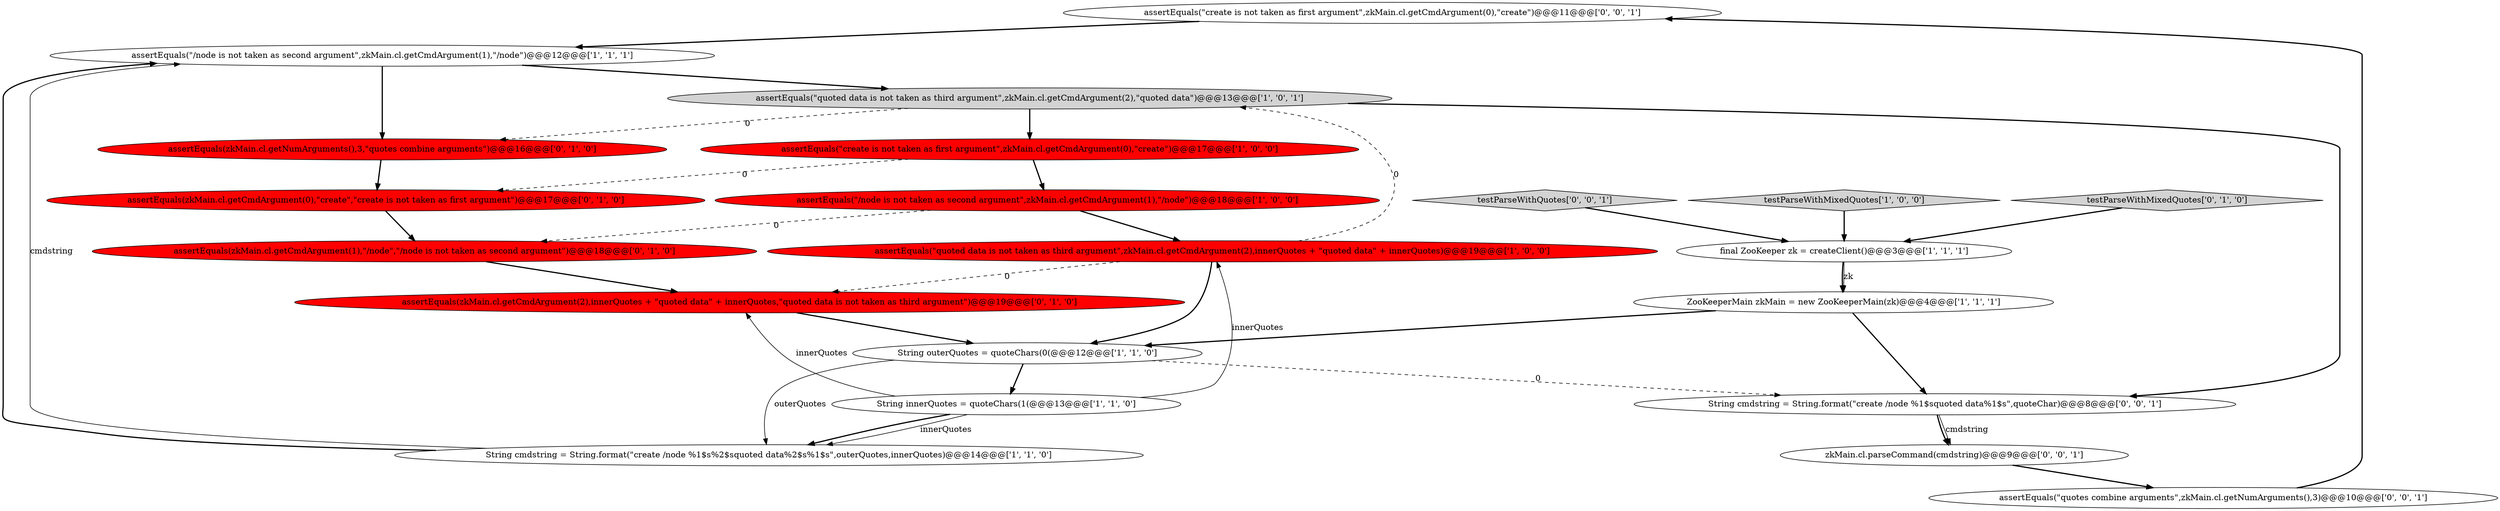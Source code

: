 digraph {
20 [style = filled, label = "assertEquals(\"create is not taken as first argument\",zkMain.cl.getCmdArgument(0),\"create\")@@@11@@@['0', '0', '1']", fillcolor = white, shape = ellipse image = "AAA0AAABBB3BBB"];
3 [style = filled, label = "assertEquals(\"/node is not taken as second argument\",zkMain.cl.getCmdArgument(1),\"/node\")@@@18@@@['1', '0', '0']", fillcolor = red, shape = ellipse image = "AAA1AAABBB1BBB"];
9 [style = filled, label = "final ZooKeeper zk = createClient()@@@3@@@['1', '1', '1']", fillcolor = white, shape = ellipse image = "AAA0AAABBB1BBB"];
6 [style = filled, label = "assertEquals(\"quoted data is not taken as third argument\",zkMain.cl.getCmdArgument(2),innerQuotes + \"quoted data\" + innerQuotes)@@@19@@@['1', '0', '0']", fillcolor = red, shape = ellipse image = "AAA1AAABBB1BBB"];
4 [style = filled, label = "String cmdstring = String.format(\"create /node %1$s%2$squoted data%2$s%1$s\",outerQuotes,innerQuotes)@@@14@@@['1', '1', '0']", fillcolor = white, shape = ellipse image = "AAA0AAABBB1BBB"];
1 [style = filled, label = "assertEquals(\"create is not taken as first argument\",zkMain.cl.getCmdArgument(0),\"create\")@@@17@@@['1', '0', '0']", fillcolor = red, shape = ellipse image = "AAA1AAABBB1BBB"];
14 [style = filled, label = "assertEquals(zkMain.cl.getCmdArgument(2),innerQuotes + \"quoted data\" + innerQuotes,\"quoted data is not taken as third argument\")@@@19@@@['0', '1', '0']", fillcolor = red, shape = ellipse image = "AAA1AAABBB2BBB"];
16 [style = filled, label = "assertEquals(\"quotes combine arguments\",zkMain.cl.getNumArguments(),3)@@@10@@@['0', '0', '1']", fillcolor = white, shape = ellipse image = "AAA0AAABBB3BBB"];
8 [style = filled, label = "assertEquals(\"/node is not taken as second argument\",zkMain.cl.getCmdArgument(1),\"/node\")@@@12@@@['1', '1', '1']", fillcolor = white, shape = ellipse image = "AAA0AAABBB1BBB"];
15 [style = filled, label = "testParseWithMixedQuotes['0', '1', '0']", fillcolor = lightgray, shape = diamond image = "AAA0AAABBB2BBB"];
17 [style = filled, label = "testParseWithQuotes['0', '0', '1']", fillcolor = lightgray, shape = diamond image = "AAA0AAABBB3BBB"];
12 [style = filled, label = "assertEquals(zkMain.cl.getCmdArgument(0),\"create\",\"create is not taken as first argument\")@@@17@@@['0', '1', '0']", fillcolor = red, shape = ellipse image = "AAA1AAABBB2BBB"];
2 [style = filled, label = "String outerQuotes = quoteChars(0(@@@12@@@['1', '1', '0']", fillcolor = white, shape = ellipse image = "AAA0AAABBB1BBB"];
7 [style = filled, label = "String innerQuotes = quoteChars(1(@@@13@@@['1', '1', '0']", fillcolor = white, shape = ellipse image = "AAA0AAABBB1BBB"];
18 [style = filled, label = "zkMain.cl.parseCommand(cmdstring)@@@9@@@['0', '0', '1']", fillcolor = white, shape = ellipse image = "AAA0AAABBB3BBB"];
10 [style = filled, label = "ZooKeeperMain zkMain = new ZooKeeperMain(zk)@@@4@@@['1', '1', '1']", fillcolor = white, shape = ellipse image = "AAA0AAABBB1BBB"];
13 [style = filled, label = "assertEquals(zkMain.cl.getCmdArgument(1),\"/node\",\"/node is not taken as second argument\")@@@18@@@['0', '1', '0']", fillcolor = red, shape = ellipse image = "AAA1AAABBB2BBB"];
5 [style = filled, label = "assertEquals(\"quoted data is not taken as third argument\",zkMain.cl.getCmdArgument(2),\"quoted data\")@@@13@@@['1', '0', '1']", fillcolor = lightgray, shape = ellipse image = "AAA0AAABBB1BBB"];
11 [style = filled, label = "assertEquals(zkMain.cl.getNumArguments(),3,\"quotes combine arguments\")@@@16@@@['0', '1', '0']", fillcolor = red, shape = ellipse image = "AAA1AAABBB2BBB"];
19 [style = filled, label = "String cmdstring = String.format(\"create /node %1$squoted data%1$s\",quoteChar)@@@8@@@['0', '0', '1']", fillcolor = white, shape = ellipse image = "AAA0AAABBB3BBB"];
0 [style = filled, label = "testParseWithMixedQuotes['1', '0', '0']", fillcolor = lightgray, shape = diamond image = "AAA0AAABBB1BBB"];
0->9 [style = bold, label=""];
19->18 [style = bold, label=""];
7->6 [style = solid, label="innerQuotes"];
2->19 [style = dashed, label="0"];
10->19 [style = bold, label=""];
17->9 [style = bold, label=""];
9->10 [style = solid, label="zk"];
1->3 [style = bold, label=""];
19->18 [style = solid, label="cmdstring"];
3->6 [style = bold, label=""];
11->12 [style = bold, label=""];
7->4 [style = bold, label=""];
9->10 [style = bold, label=""];
6->14 [style = dashed, label="0"];
7->4 [style = solid, label="innerQuotes"];
3->13 [style = dashed, label="0"];
4->8 [style = solid, label="cmdstring"];
6->2 [style = bold, label=""];
5->19 [style = bold, label=""];
12->13 [style = bold, label=""];
5->1 [style = bold, label=""];
1->12 [style = dashed, label="0"];
7->14 [style = solid, label="innerQuotes"];
20->8 [style = bold, label=""];
8->5 [style = bold, label=""];
5->11 [style = dashed, label="0"];
15->9 [style = bold, label=""];
6->5 [style = dashed, label="0"];
4->8 [style = bold, label=""];
10->2 [style = bold, label=""];
2->4 [style = solid, label="outerQuotes"];
14->2 [style = bold, label=""];
2->7 [style = bold, label=""];
16->20 [style = bold, label=""];
8->11 [style = bold, label=""];
13->14 [style = bold, label=""];
18->16 [style = bold, label=""];
}
